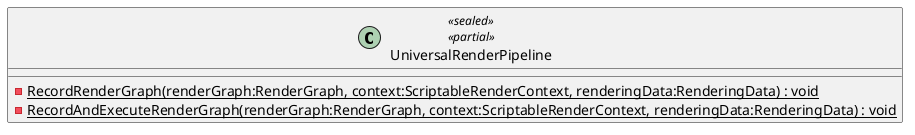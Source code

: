 @startuml
class UniversalRenderPipeline <<sealed>> <<partial>> {
    {static} - RecordRenderGraph(renderGraph:RenderGraph, context:ScriptableRenderContext, renderingData:RenderingData) : void
    {static} - RecordAndExecuteRenderGraph(renderGraph:RenderGraph, context:ScriptableRenderContext, renderingData:RenderingData) : void
}
@enduml
